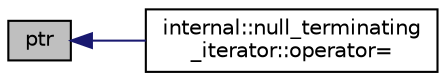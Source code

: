 digraph "ptr"
{
  edge [fontname="Helvetica",fontsize="10",labelfontname="Helvetica",labelfontsize="10"];
  node [fontname="Helvetica",fontsize="10",shape=record];
  rankdir="LR";
  Node1 [label="ptr",height=0.2,width=0.4,color="black", fillcolor="grey75", style="filled" fontcolor="black"];
  Node1 -> Node2 [dir="back",color="midnightblue",fontsize="10",style="solid",fontname="Helvetica"];
  Node2 [label="internal::null_terminating\l_iterator::operator=",height=0.2,width=0.4,color="black", fillcolor="white", style="filled",URL="$classinternal_1_1null__terminating__iterator.html#a91b88c0a6cbe8b2857227e0536153324"];
}
